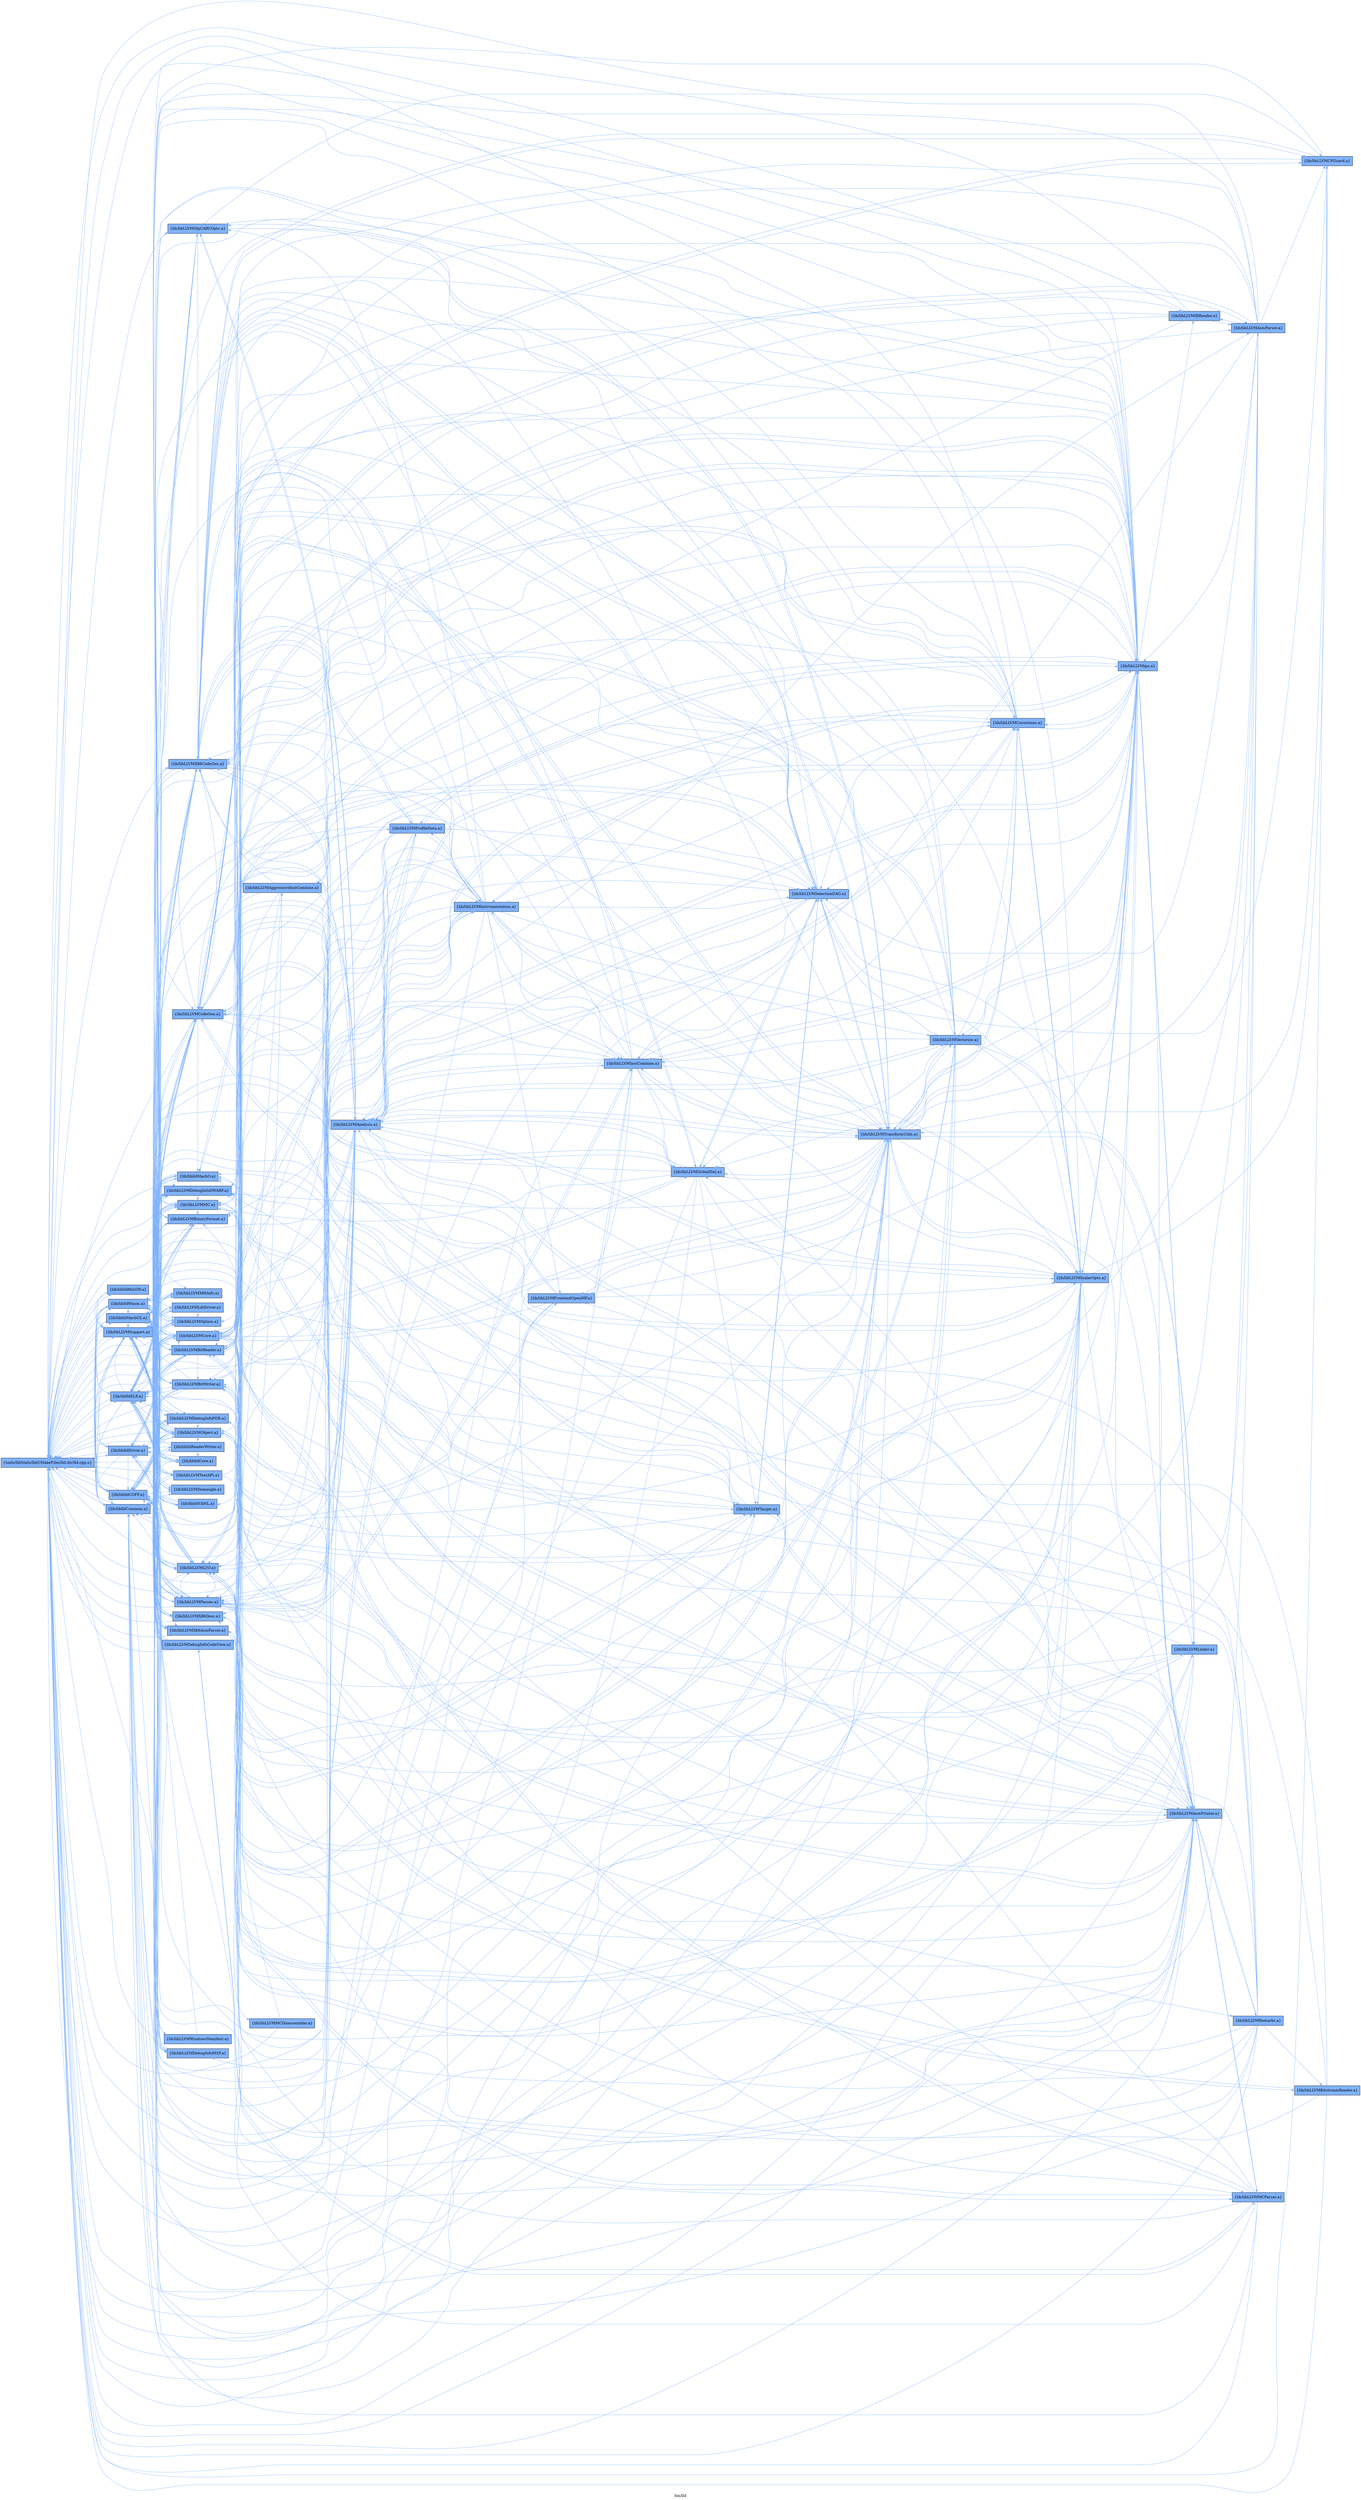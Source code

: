digraph "bin/lld" {
	label="bin/lld";
	rankdir=LR;
	{ rank=same; Node0x55af4b457248;  }
	{ rank=same; Node0x55af4b461ec8; Node0x55af4b4619c8; Node0x55af4b465528; Node0x55af4b465028; Node0x55af4b465ac8; Node0x55af4b4655c8; Node0x55af4b463d68; Node0x55af4b463868;  }
	{ rank=same; Node0x55af4b4646c8; Node0x55af4b46ff78; Node0x55af4b461978; Node0x55af4b467dc8; Node0x55af4b458508; Node0x55af4b4760a8; Node0x55af4b470ec8; Node0x55af4b474578; Node0x55af4b466568; Node0x55af4b472c78; Node0x55af4b472778; Node0x55af4b476878; Node0x55af4b461e78; Node0x55af4b46eb28; Node0x55af4b475ba8; Node0x55af4b46ee48; Node0x55af4b46fde8; Node0x55af4b4719b8; Node0x55af4b462378; Node0x55af4b474078; Node0x55af4b4641c8; Node0x55af4b467aa8; Node0x55af4b4675a8; Node0x55af4b45f6c8; Node0x55af4b46df48; Node0x55af4b46da48; Node0x55af4b462d78;  }

	Node0x55af4b457248 [shape=record,shape=box,group=1,style=filled,fillcolor="0.600000 0.5 1",label="{tools/lld/tools/lld/CMakeFiles/lld.dir/lld.cpp.o}"];
	Node0x55af4b457248 -> Node0x55af4b461ec8[color="0.600000 0.5 1"];
	Node0x55af4b457248 -> Node0x55af4b4619c8[color="0.600000 0.5 1"];
	Node0x55af4b457248 -> Node0x55af4b465528[color="0.600000 0.5 1"];
	Node0x55af4b457248 -> Node0x55af4b465028[color="0.600000 0.5 1"];
	Node0x55af4b457248 -> Node0x55af4b465ac8[color="0.600000 0.5 1"];
	Node0x55af4b457248 -> Node0x55af4b4655c8[color="0.600000 0.5 1"];
	Node0x55af4b457248 -> Node0x55af4b463d68[color="0.600000 0.5 1"];
	Node0x55af4b457248 -> Node0x55af4b463868[color="0.600000 0.5 1"];
	Node0x55af4b461ec8 [shape=record,shape=box,group=1,style=filled,fillcolor="0.600000 0.5 1",label="{lib/libLLVMSupport.a}"];
	Node0x55af4b461ec8 -> Node0x55af4b457248[color="0.600000 0.5 1"];
	Node0x55af4b461ec8 -> Node0x55af4b465528[color="0.600000 0.5 1"];
	Node0x55af4b461ec8 -> Node0x55af4b465ac8[color="0.600000 0.5 1"];
	Node0x55af4b461ec8 -> Node0x55af4b465028[color="0.600000 0.5 1"];
	Node0x55af4b461ec8 -> Node0x55af4b463868[color="0.600000 0.5 1"];
	Node0x55af4b461ec8 -> Node0x55af4b4646c8[color="0.600000 0.5 1"];
	Node0x55af4b461ec8 -> Node0x55af4b46ff78[color="0.600000 0.5 1"];
	Node0x55af4b461ec8 -> Node0x55af4b461978[color="0.600000 0.5 1"];
	Node0x55af4b461ec8 -> Node0x55af4b467dc8[color="0.600000 0.5 1"];
	Node0x55af4b461ec8 -> Node0x55af4b458508[color="0.600000 0.5 1"];
	Node0x55af4b4619c8 [shape=record,shape=box,group=1,style=filled,fillcolor="0.600000 0.5 1",label="{lib/liblldCommon.a}"];
	Node0x55af4b4619c8 -> Node0x55af4b457248[color="0.600000 0.5 1"];
	Node0x55af4b4619c8 -> Node0x55af4b461ec8[color="0.600000 0.5 1"];
	Node0x55af4b4619c8 -> Node0x55af4b4760a8[color="0.600000 0.5 1"];
	Node0x55af4b4619c8 -> Node0x55af4b465528[color="0.600000 0.5 1"];
	Node0x55af4b4619c8 -> Node0x55af4b470ec8[color="0.600000 0.5 1"];
	Node0x55af4b4619c8 -> Node0x55af4b474578[color="0.600000 0.5 1"];
	Node0x55af4b4619c8 -> Node0x55af4b461978[color="0.600000 0.5 1"];
	Node0x55af4b4619c8 -> Node0x55af4b458508[color="0.600000 0.5 1"];
	Node0x55af4b465528 [shape=record,shape=box,group=1,style=filled,fillcolor="0.600000 0.5 1",label="{lib/liblldCOFF.a}"];
	Node0x55af4b465528 -> Node0x55af4b457248[color="0.600000 0.5 1"];
	Node0x55af4b465528 -> Node0x55af4b461ec8[color="0.600000 0.5 1"];
	Node0x55af4b465528 -> Node0x55af4b4619c8[color="0.600000 0.5 1"];
	Node0x55af4b465528 -> Node0x55af4b466568[color="0.600000 0.5 1"];
	Node0x55af4b465528 -> Node0x55af4b470ec8[color="0.600000 0.5 1"];
	Node0x55af4b465528 -> Node0x55af4b46ff78[color="0.600000 0.5 1"];
	Node0x55af4b465528 -> Node0x55af4b472c78[color="0.600000 0.5 1"];
	Node0x55af4b465528 -> Node0x55af4b472778[color="0.600000 0.5 1"];
	Node0x55af4b465528 -> Node0x55af4b476878[color="0.600000 0.5 1"];
	Node0x55af4b465528 -> Node0x55af4b461e78[color="0.600000 0.5 1"];
	Node0x55af4b465528 -> Node0x55af4b46eb28[color="0.600000 0.5 1"];
	Node0x55af4b465528 -> Node0x55af4b475ba8[color="0.600000 0.5 1"];
	Node0x55af4b465528 -> Node0x55af4b467dc8[color="0.600000 0.5 1"];
	Node0x55af4b465528 -> Node0x55af4b46ee48[color="0.600000 0.5 1"];
	Node0x55af4b465528 -> Node0x55af4b46fde8[color="0.600000 0.5 1"];
	Node0x55af4b465528 -> Node0x55af4b4719b8[color="0.600000 0.5 1"];
	Node0x55af4b465528 -> Node0x55af4b474578[color="0.600000 0.5 1"];
	Node0x55af4b465528 -> Node0x55af4b462378[color="0.600000 0.5 1"];
	Node0x55af4b465528 -> Node0x55af4b474078[color="0.600000 0.5 1"];
	Node0x55af4b465528 -> Node0x55af4b458508[color="0.600000 0.5 1"];
	Node0x55af4b465028 [shape=record,shape=box,group=1,style=filled,fillcolor="0.600000 0.5 1",label="{lib/liblldDriver.a}"];
	Node0x55af4b465028 -> Node0x55af4b457248[color="0.600000 0.5 1"];
	Node0x55af4b465028 -> Node0x55af4b461ec8[color="0.600000 0.5 1"];
	Node0x55af4b465028 -> Node0x55af4b4619c8[color="0.600000 0.5 1"];
	Node0x55af4b465028 -> Node0x55af4b465528[color="0.600000 0.5 1"];
	Node0x55af4b465028 -> Node0x55af4b4646c8[color="0.600000 0.5 1"];
	Node0x55af4b465028 -> Node0x55af4b4641c8[color="0.600000 0.5 1"];
	Node0x55af4b465028 -> Node0x55af4b467aa8[color="0.600000 0.5 1"];
	Node0x55af4b465028 -> Node0x55af4b4675a8[color="0.600000 0.5 1"];
	Node0x55af4b465028 -> Node0x55af4b470ec8[color="0.600000 0.5 1"];
	Node0x55af4b465ac8 [shape=record,shape=box,group=1,style=filled,fillcolor="0.600000 0.5 1",label="{lib/liblldELF.a}"];
	Node0x55af4b465ac8 -> Node0x55af4b457248[color="0.600000 0.5 1"];
	Node0x55af4b465ac8 -> Node0x55af4b461ec8[color="0.600000 0.5 1"];
	Node0x55af4b465ac8 -> Node0x55af4b4619c8[color="0.600000 0.5 1"];
	Node0x55af4b465ac8 -> Node0x55af4b465528[color="0.600000 0.5 1"];
	Node0x55af4b465ac8 -> Node0x55af4b470ec8[color="0.600000 0.5 1"];
	Node0x55af4b465ac8 -> Node0x55af4b46ff78[color="0.600000 0.5 1"];
	Node0x55af4b465ac8 -> Node0x55af4b472c78[color="0.600000 0.5 1"];
	Node0x55af4b465ac8 -> Node0x55af4b472778[color="0.600000 0.5 1"];
	Node0x55af4b465ac8 -> Node0x55af4b476878[color="0.600000 0.5 1"];
	Node0x55af4b465ac8 -> Node0x55af4b461e78[color="0.600000 0.5 1"];
	Node0x55af4b465ac8 -> Node0x55af4b46eb28[color="0.600000 0.5 1"];
	Node0x55af4b465ac8 -> Node0x55af4b475ba8[color="0.600000 0.5 1"];
	Node0x55af4b465ac8 -> Node0x55af4b474578[color="0.600000 0.5 1"];
	Node0x55af4b465ac8 -> Node0x55af4b462378[color="0.600000 0.5 1"];
	Node0x55af4b465ac8 -> Node0x55af4b45f6c8[color="0.600000 0.5 1"];
	Node0x55af4b465ac8 -> Node0x55af4b46fde8[color="0.600000 0.5 1"];
	Node0x55af4b465ac8 -> Node0x55af4b458508[color="0.600000 0.5 1"];
	Node0x55af4b4655c8 [shape=record,shape=box,group=1,style=filled,fillcolor="0.600000 0.5 1",label="{lib/liblldMachO2.a}"];
	Node0x55af4b4655c8 -> Node0x55af4b457248[color="0.600000 0.5 1"];
	Node0x55af4b4655c8 -> Node0x55af4b461ec8[color="0.600000 0.5 1"];
	Node0x55af4b4655c8 -> Node0x55af4b4619c8[color="0.600000 0.5 1"];
	Node0x55af4b4655c8 -> Node0x55af4b465528[color="0.600000 0.5 1"];
	Node0x55af4b4655c8 -> Node0x55af4b465ac8[color="0.600000 0.5 1"];
	Node0x55af4b4655c8 -> Node0x55af4b470ec8[color="0.600000 0.5 1"];
	Node0x55af4b4655c8 -> Node0x55af4b46ff78[color="0.600000 0.5 1"];
	Node0x55af4b4655c8 -> Node0x55af4b472c78[color="0.600000 0.5 1"];
	Node0x55af4b4655c8 -> Node0x55af4b472778[color="0.600000 0.5 1"];
	Node0x55af4b4655c8 -> Node0x55af4b476878[color="0.600000 0.5 1"];
	Node0x55af4b4655c8 -> Node0x55af4b461e78[color="0.600000 0.5 1"];
	Node0x55af4b4655c8 -> Node0x55af4b46eb28[color="0.600000 0.5 1"];
	Node0x55af4b4655c8 -> Node0x55af4b46df48[color="0.600000 0.5 1"];
	Node0x55af4b4655c8 -> Node0x55af4b475ba8[color="0.600000 0.5 1"];
	Node0x55af4b4655c8 -> Node0x55af4b46da48[color="0.600000 0.5 1"];
	Node0x55af4b4655c8 -> Node0x55af4b474578[color="0.600000 0.5 1"];
	Node0x55af4b4655c8 -> Node0x55af4b462d78[color="0.600000 0.5 1"];
	Node0x55af4b4655c8 -> Node0x55af4b462378[color="0.600000 0.5 1"];
	Node0x55af4b4655c8 -> Node0x55af4b46fde8[color="0.600000 0.5 1"];
	Node0x55af4b463d68 [shape=record,shape=box,group=1,style=filled,fillcolor="0.600000 0.5 1",label="{lib/liblldMinGW.a}"];
	Node0x55af4b463d68 -> Node0x55af4b457248[color="0.600000 0.5 1"];
	Node0x55af4b463d68 -> Node0x55af4b461ec8[color="0.600000 0.5 1"];
	Node0x55af4b463d68 -> Node0x55af4b4619c8[color="0.600000 0.5 1"];
	Node0x55af4b463d68 -> Node0x55af4b465528[color="0.600000 0.5 1"];
	Node0x55af4b463d68 -> Node0x55af4b470ec8[color="0.600000 0.5 1"];
	Node0x55af4b463868 [shape=record,shape=box,group=1,style=filled,fillcolor="0.600000 0.5 1",label="{lib/liblldWasm.a}"];
	Node0x55af4b463868 -> Node0x55af4b457248[color="0.600000 0.5 1"];
	Node0x55af4b463868 -> Node0x55af4b461ec8[color="0.600000 0.5 1"];
	Node0x55af4b463868 -> Node0x55af4b4619c8[color="0.600000 0.5 1"];
	Node0x55af4b463868 -> Node0x55af4b465528[color="0.600000 0.5 1"];
	Node0x55af4b463868 -> Node0x55af4b470ec8[color="0.600000 0.5 1"];
	Node0x55af4b463868 -> Node0x55af4b46ff78[color="0.600000 0.5 1"];
	Node0x55af4b463868 -> Node0x55af4b472c78[color="0.600000 0.5 1"];
	Node0x55af4b463868 -> Node0x55af4b472778[color="0.600000 0.5 1"];
	Node0x55af4b463868 -> Node0x55af4b476878[color="0.600000 0.5 1"];
	Node0x55af4b463868 -> Node0x55af4b461e78[color="0.600000 0.5 1"];
	Node0x55af4b463868 -> Node0x55af4b46eb28[color="0.600000 0.5 1"];
	Node0x55af4b463868 -> Node0x55af4b475ba8[color="0.600000 0.5 1"];
	Node0x55af4b463868 -> Node0x55af4b465ac8[color="0.600000 0.5 1"];
	Node0x55af4b463868 -> Node0x55af4b462378[color="0.600000 0.5 1"];
	Node0x55af4b463868 -> Node0x55af4b46fde8[color="0.600000 0.5 1"];
	Node0x55af4b463868 -> Node0x55af4b4655c8[color="0.600000 0.5 1"];
	Node0x55af4b4760a8 [shape=record,shape=box,group=1,style=filled,fillcolor="0.600000 0.5 1",label="{lib/libLLVMCore.a}"];
	Node0x55af4b4760a8 -> Node0x55af4b457248[color="0.600000 0.5 1"];
	Node0x55af4b4760a8 -> Node0x55af4b461ec8[color="0.600000 0.5 1"];
	Node0x55af4b4760a8 -> Node0x55af4b467dc8[color="0.600000 0.5 1"];
	Node0x55af4b4760a8 -> Node0x55af4b474a78[color="0.600000 0.5 1"];
	Node0x55af4b4760a8 -> Node0x55af4b4736c8[color="0.600000 0.5 1"];
	Node0x55af4b4760a8 -> Node0x55af4b461e78[color="0.600000 0.5 1"];
	Node0x55af4b4760a8 -> Node0x55af4b461978[color="0.600000 0.5 1"];
	Node0x55af4b4760a8 -> Node0x55af4b45e778[color="0.600000 0.5 1"];
	Node0x55af4b4760a8 -> Node0x55af4b45f6c8[color="0.600000 0.5 1"];
	Node0x55af4b4760a8 -> Node0x55af4b471b48[color="0.600000 0.5 1"];
	Node0x55af4b4760a8 -> Node0x55af4b46e628[color="0.600000 0.5 1"];
	Node0x55af4b4760a8 -> Node0x55af4b475ba8[color="0.600000 0.5 1"];
	Node0x55af4b4760a8 -> Node0x55af4b46ff78[color="0.600000 0.5 1"];
	Node0x55af4b4760a8 -> Node0x55af4b45f178[color="0.600000 0.5 1"];
	Node0x55af4b4760a8 -> Node0x55af4b45fb78[color="0.600000 0.5 1"];
	Node0x55af4b4760a8 -> Node0x55af4b471698[color="0.600000 0.5 1"];
	Node0x55af4b4760a8 -> Node0x55af4b472598[color="0.600000 0.5 1"];
	Node0x55af4b4760a8 -> Node0x55af4b460a78[color="0.600000 0.5 1"];
	Node0x55af4b4760a8 -> Node0x55af4b462378[color="0.600000 0.5 1"];
	Node0x55af4b4760a8 -> Node0x55af4b45ecc8[color="0.600000 0.5 1"];
	Node0x55af4b4760a8 -> Node0x55af4b4726d8[color="0.600000 0.5 1"];
	Node0x55af4b4760a8 -> Node0x55af4b465528[color="0.600000 0.5 1"];
	Node0x55af4b4760a8 -> Node0x55af4b462d78[color="0.600000 0.5 1"];
	Node0x55af4b4760a8 -> Node0x55af4b4605c8[color="0.600000 0.5 1"];
	Node0x55af4b4760a8 -> Node0x55af4b473178[color="0.600000 0.5 1"];
	Node0x55af4b4760a8 -> Node0x55af4b4619c8[color="0.600000 0.5 1"];
	Node0x55af4b4760a8 -> Node0x55af4b475838[color="0.600000 0.5 1"];
	Node0x55af4b4760a8 -> Node0x55af4b465ac8[color="0.600000 0.5 1"];
	Node0x55af4b4760a8 -> Node0x55af4b463868[color="0.600000 0.5 1"];
	Node0x55af4b4760a8 -> Node0x55af4b473b78[color="0.600000 0.5 1"];
	Node0x55af4b4760a8 -> Node0x55af4b46da48[color="0.600000 0.5 1"];
	Node0x55af4b466568 [shape=record,shape=box,group=1,style=filled,fillcolor="0.600000 0.5 1",label="{lib/libLLVMLibDriver.a}"];
	Node0x55af4b466568 -> Node0x55af4b457248[color="0.600000 0.5 1"];
	Node0x55af4b466568 -> Node0x55af4b461ec8[color="0.600000 0.5 1"];
	Node0x55af4b466568 -> Node0x55af4b465528[color="0.600000 0.5 1"];
	Node0x55af4b466568 -> Node0x55af4b470ec8[color="0.600000 0.5 1"];
	Node0x55af4b466568 -> Node0x55af4b46eb28[color="0.600000 0.5 1"];
	Node0x55af4b466568 -> Node0x55af4b46da48[color="0.600000 0.5 1"];
	Node0x55af4b466568 -> Node0x55af4b475ba8[color="0.600000 0.5 1"];
	Node0x55af4b470ec8 [shape=record,shape=box,group=1,style=filled,fillcolor="0.600000 0.5 1",label="{lib/libLLVMOption.a}"];
	Node0x55af4b470ec8 -> Node0x55af4b457248[color="0.600000 0.5 1"];
	Node0x55af4b470ec8 -> Node0x55af4b461ec8[color="0.600000 0.5 1"];
	Node0x55af4b470ec8 -> Node0x55af4b465528[color="0.600000 0.5 1"];
	Node0x55af4b46ff78 [shape=record,shape=box,group=1,style=filled,fillcolor="0.600000 0.5 1",label="{lib/libLLVMX86CodeGen.a}"];
	Node0x55af4b46ff78 -> Node0x55af4b457248[color="0.600000 0.5 1"];
	Node0x55af4b46ff78 -> Node0x55af4b461ec8[color="0.600000 0.5 1"];
	Node0x55af4b46ff78 -> Node0x55af4b474a78[color="0.600000 0.5 1"];
	Node0x55af4b46ff78 -> Node0x55af4b472778[color="0.600000 0.5 1"];
	Node0x55af4b46ff78 -> Node0x55af4b476878[color="0.600000 0.5 1"];
	Node0x55af4b46ff78 -> Node0x55af4b461978[color="0.600000 0.5 1"];
	Node0x55af4b46ff78 -> Node0x55af4b46fde8[color="0.600000 0.5 1"];
	Node0x55af4b46ff78 -> Node0x55af4b4760a8[color="0.600000 0.5 1"];
	Node0x55af4b46ff78 -> Node0x55af4b465528[color="0.600000 0.5 1"];
	Node0x55af4b46ff78 -> Node0x55af4b470ec8[color="0.600000 0.5 1"];
	Node0x55af4b46ff78 -> Node0x55af4b4632c8[color="0.600000 0.5 1"];
	Node0x55af4b46ff78 -> Node0x55af4b4736c8[color="0.600000 0.5 1"];
	Node0x55af4b46ff78 -> Node0x55af4b46e628[color="0.600000 0.5 1"];
	Node0x55af4b46ff78 -> Node0x55af4b473b78[color="0.600000 0.5 1"];
	Node0x55af4b46ff78 -> Node0x55af4b473178[color="0.600000 0.5 1"];
	Node0x55af4b46ff78 -> Node0x55af4b465ac8[color="0.600000 0.5 1"];
	Node0x55af4b46ff78 -> Node0x55af4b46f348[color="0.600000 0.5 1"];
	Node0x55af4b46ff78 -> Node0x55af4b471b48[color="0.600000 0.5 1"];
	Node0x55af4b472c78 [shape=record,shape=box,group=1,style=filled,fillcolor="0.600000 0.5 1",label="{lib/libLLVMX86AsmParser.a}"];
	Node0x55af4b472c78 -> Node0x55af4b457248[color="0.600000 0.5 1"];
	Node0x55af4b472c78 -> Node0x55af4b461ec8[color="0.600000 0.5 1"];
	Node0x55af4b472c78 -> Node0x55af4b474a78[color="0.600000 0.5 1"];
	Node0x55af4b472c78 -> Node0x55af4b472778[color="0.600000 0.5 1"];
	Node0x55af4b472c78 -> Node0x55af4b476878[color="0.600000 0.5 1"];
	Node0x55af4b472c78 -> Node0x55af4b46f8e8[color="0.600000 0.5 1"];
	Node0x55af4b472c78 -> Node0x55af4b46fde8[color="0.600000 0.5 1"];
	Node0x55af4b472778 [shape=record,shape=box,group=1,style=filled,fillcolor="0.600000 0.5 1",label="{lib/libLLVMX86Desc.a}"];
	Node0x55af4b472778 -> Node0x55af4b457248[color="0.600000 0.5 1"];
	Node0x55af4b472778 -> Node0x55af4b461ec8[color="0.600000 0.5 1"];
	Node0x55af4b472778 -> Node0x55af4b465028[color="0.600000 0.5 1"];
	Node0x55af4b472778 -> Node0x55af4b4646c8[color="0.600000 0.5 1"];
	Node0x55af4b472778 -> Node0x55af4b46fde8[color="0.600000 0.5 1"];
	Node0x55af4b472778 -> Node0x55af4b46ff78[color="0.600000 0.5 1"];
	Node0x55af4b472778 -> Node0x55af4b476dc8[color="0.600000 0.5 1"];
	Node0x55af4b472778 -> Node0x55af4b476878[color="0.600000 0.5 1"];
	Node0x55af4b472778 -> Node0x55af4b472c78[color="0.600000 0.5 1"];
	Node0x55af4b472778 -> Node0x55af4b475ba8[color="0.600000 0.5 1"];
	Node0x55af4b472778 -> Node0x55af4b474a78[color="0.600000 0.5 1"];
	Node0x55af4b476878 [shape=record,shape=box,group=1,style=filled,fillcolor="0.600000 0.5 1",label="{lib/libLLVMX86Info.a}"];
	Node0x55af4b476878 -> Node0x55af4b457248[color="0.600000 0.5 1"];
	Node0x55af4b476878 -> Node0x55af4b461ec8[color="0.600000 0.5 1"];
	Node0x55af4b461e78 [shape=record,shape=box,group=1,style=filled,fillcolor="0.600000 0.5 1",label="{lib/libLLVMLTO.a}"];
	Node0x55af4b461e78 -> Node0x55af4b457248[color="0.600000 0.5 1"];
	Node0x55af4b461e78 -> Node0x55af4b461ec8[color="0.600000 0.5 1"];
	Node0x55af4b461e78 -> Node0x55af4b465528[color="0.600000 0.5 1"];
	Node0x55af4b461e78 -> Node0x55af4b4619c8[color="0.600000 0.5 1"];
	Node0x55af4b461e78 -> Node0x55af4b465ac8[color="0.600000 0.5 1"];
	Node0x55af4b461e78 -> Node0x55af4b465028[color="0.600000 0.5 1"];
	Node0x55af4b461e78 -> Node0x55af4b4646c8[color="0.600000 0.5 1"];
	Node0x55af4b461e78 -> Node0x55af4b46ff78[color="0.600000 0.5 1"];
	Node0x55af4b461e78 -> Node0x55af4b474a78[color="0.600000 0.5 1"];
	Node0x55af4b461e78 -> Node0x55af4b474578[color="0.600000 0.5 1"];
	Node0x55af4b461e78 -> Node0x55af4b472778[color="0.600000 0.5 1"];
	Node0x55af4b461e78 -> Node0x55af4b45e778[color="0.600000 0.5 1"];
	Node0x55af4b461e78 -> Node0x55af4b45f6c8[color="0.600000 0.5 1"];
	Node0x55af4b461e78 -> Node0x55af4b460a78[color="0.600000 0.5 1"];
	Node0x55af4b461e78 -> Node0x55af4b46e628[color="0.600000 0.5 1"];
	Node0x55af4b461e78 -> Node0x55af4b46eb28[color="0.600000 0.5 1"];
	Node0x55af4b461e78 -> Node0x55af4b46da48[color="0.600000 0.5 1"];
	Node0x55af4b461e78 -> Node0x55af4b4760a8[color="0.600000 0.5 1"];
	Node0x55af4b461e78 -> Node0x55af4b4655c8[color="0.600000 0.5 1"];
	Node0x55af4b461e78 -> Node0x55af4b462378[color="0.600000 0.5 1"];
	Node0x55af4b461e78 -> Node0x55af4b4632c8[color="0.600000 0.5 1"];
	Node0x55af4b461e78 -> Node0x55af4b471b48[color="0.600000 0.5 1"];
	Node0x55af4b461e78 -> Node0x55af4b46fde8[color="0.600000 0.5 1"];
	Node0x55af4b46eb28 [shape=record,shape=box,group=1,style=filled,fillcolor="0.600000 0.5 1",label="{lib/libLLVMObject.a}"];
	Node0x55af4b46eb28 -> Node0x55af4b457248[color="0.600000 0.5 1"];
	Node0x55af4b46eb28 -> Node0x55af4b461ec8[color="0.600000 0.5 1"];
	Node0x55af4b46eb28 -> Node0x55af4b465528[color="0.600000 0.5 1"];
	Node0x55af4b46eb28 -> Node0x55af4b4655c8[color="0.600000 0.5 1"];
	Node0x55af4b46eb28 -> Node0x55af4b466568[color="0.600000 0.5 1"];
	Node0x55af4b46eb28 -> Node0x55af4b465ac8[color="0.600000 0.5 1"];
	Node0x55af4b46eb28 -> Node0x55af4b4646c8[color="0.600000 0.5 1"];
	Node0x55af4b46eb28 -> Node0x55af4b4760a8[color="0.600000 0.5 1"];
	Node0x55af4b46eb28 -> Node0x55af4b475ba8[color="0.600000 0.5 1"];
	Node0x55af4b46eb28 -> Node0x55af4b46fde8[color="0.600000 0.5 1"];
	Node0x55af4b46eb28 -> Node0x55af4b4619c8[color="0.600000 0.5 1"];
	Node0x55af4b46eb28 -> Node0x55af4b461e78[color="0.600000 0.5 1"];
	Node0x55af4b46eb28 -> Node0x55af4b46da48[color="0.600000 0.5 1"];
	Node0x55af4b46eb28 -> Node0x55af4b46ff78[color="0.600000 0.5 1"];
	Node0x55af4b46eb28 -> Node0x55af4b45f6c8[color="0.600000 0.5 1"];
	Node0x55af4b46eb28 -> Node0x55af4b474578[color="0.600000 0.5 1"];
	Node0x55af4b46eb28 -> Node0x55af4b4632c8[color="0.600000 0.5 1"];
	Node0x55af4b46eb28 -> Node0x55af4b474a78[color="0.600000 0.5 1"];
	Node0x55af4b46eb28 -> Node0x55af4b46f8e8[color="0.600000 0.5 1"];
	Node0x55af4b46eb28 -> Node0x55af4b45e778[color="0.600000 0.5 1"];
	Node0x55af4b46eb28 -> Node0x55af4b472c78[color="0.600000 0.5 1"];
	Node0x55af4b46eb28 -> Node0x55af4b472778[color="0.600000 0.5 1"];
	Node0x55af4b46eb28 -> Node0x55af4b46df48[color="0.600000 0.5 1"];
	Node0x55af4b46eb28 -> Node0x55af4b465028[color="0.600000 0.5 1"];
	Node0x55af4b46eb28 -> Node0x55af4b463868[color="0.600000 0.5 1"];
	Node0x55af4b46eb28 -> Node0x55af4b471b48[color="0.600000 0.5 1"];
	Node0x55af4b475ba8 [shape=record,shape=box,group=1,style=filled,fillcolor="0.600000 0.5 1",label="{lib/libLLVMBinaryFormat.a}"];
	Node0x55af4b475ba8 -> Node0x55af4b457248[color="0.600000 0.5 1"];
	Node0x55af4b475ba8 -> Node0x55af4b461ec8[color="0.600000 0.5 1"];
	Node0x55af4b475ba8 -> Node0x55af4b4760a8[color="0.600000 0.5 1"];
	Node0x55af4b475ba8 -> Node0x55af4b474578[color="0.600000 0.5 1"];
	Node0x55af4b467dc8 [shape=record,shape=box,group=1,style=filled,fillcolor="0.600000 0.5 1",label="{lib/libLLVMDebugInfoPDB.a}"];
	Node0x55af4b467dc8 -> Node0x55af4b457248[color="0.600000 0.5 1"];
	Node0x55af4b467dc8 -> Node0x55af4b461ec8[color="0.600000 0.5 1"];
	Node0x55af4b467dc8 -> Node0x55af4b465528[color="0.600000 0.5 1"];
	Node0x55af4b467dc8 -> Node0x55af4b474078[color="0.600000 0.5 1"];
	Node0x55af4b467dc8 -> Node0x55af4b46ee48[color="0.600000 0.5 1"];
	Node0x55af4b467dc8 -> Node0x55af4b4619c8[color="0.600000 0.5 1"];
	Node0x55af4b467dc8 -> Node0x55af4b46eb28[color="0.600000 0.5 1"];
	Node0x55af4b467dc8 -> Node0x55af4b475ba8[color="0.600000 0.5 1"];
	Node0x55af4b467dc8 -> Node0x55af4b465ac8[color="0.600000 0.5 1"];
	Node0x55af4b46ee48 [shape=record,shape=box,group=1,style=filled,fillcolor="0.600000 0.5 1",label="{lib/libLLVMDebugInfoCodeView.a}"];
	Node0x55af4b46ee48 -> Node0x55af4b457248[color="0.600000 0.5 1"];
	Node0x55af4b46ee48 -> Node0x55af4b461ec8[color="0.600000 0.5 1"];
	Node0x55af4b46ee48 -> Node0x55af4b465528[color="0.600000 0.5 1"];
	Node0x55af4b46ee48 -> Node0x55af4b467dc8[color="0.600000 0.5 1"];
	Node0x55af4b46ee48 -> Node0x55af4b474a78[color="0.600000 0.5 1"];
	Node0x55af4b46ee48 -> Node0x55af4b461978[color="0.600000 0.5 1"];
	Node0x55af4b46ee48 -> Node0x55af4b465ac8[color="0.600000 0.5 1"];
	Node0x55af4b46ee48 -> Node0x55af4b463868[color="0.600000 0.5 1"];
	Node0x55af4b46ee48 -> Node0x55af4b4655c8[color="0.600000 0.5 1"];
	Node0x55af4b46ee48 -> Node0x55af4b4646c8[color="0.600000 0.5 1"];
	Node0x55af4b46fde8 [shape=record,shape=box,group=1,style=filled,fillcolor="0.600000 0.5 1",label="{lib/libLLVMMC.a}"];
	Node0x55af4b46fde8 -> Node0x55af4b457248[color="0.600000 0.5 1"];
	Node0x55af4b46fde8 -> Node0x55af4b461ec8[color="0.600000 0.5 1"];
	Node0x55af4b46fde8 -> Node0x55af4b472778[color="0.600000 0.5 1"];
	Node0x55af4b46fde8 -> Node0x55af4b465528[color="0.600000 0.5 1"];
	Node0x55af4b46fde8 -> Node0x55af4b474a78[color="0.600000 0.5 1"];
	Node0x55af4b46fde8 -> Node0x55af4b461978[color="0.600000 0.5 1"];
	Node0x55af4b46fde8 -> Node0x55af4b46f8e8[color="0.600000 0.5 1"];
	Node0x55af4b46fde8 -> Node0x55af4b46eb28[color="0.600000 0.5 1"];
	Node0x55af4b46fde8 -> Node0x55af4b472c78[color="0.600000 0.5 1"];
	Node0x55af4b46fde8 -> Node0x55af4b467dc8[color="0.600000 0.5 1"];
	Node0x55af4b46fde8 -> Node0x55af4b46ff78[color="0.600000 0.5 1"];
	Node0x55af4b46fde8 -> Node0x55af4b4632c8[color="0.600000 0.5 1"];
	Node0x55af4b46fde8 -> Node0x55af4b466478[color="0.600000 0.5 1"];
	Node0x55af4b46fde8 -> Node0x55af4b475ba8[color="0.600000 0.5 1"];
	Node0x55af4b46fde8 -> Node0x55af4b465ac8[color="0.600000 0.5 1"];
	Node0x55af4b46fde8 -> Node0x55af4b463868[color="0.600000 0.5 1"];
	Node0x55af4b4719b8 [shape=record,shape=box,group=1,style=filled,fillcolor="0.600000 0.5 1",label="{lib/libLLVMWindowsManifest.a}"];
	Node0x55af4b4719b8 -> Node0x55af4b457248[color="0.600000 0.5 1"];
	Node0x55af4b4719b8 -> Node0x55af4b461ec8[color="0.600000 0.5 1"];
	Node0x55af4b474578 [shape=record,shape=box,group=1,style=filled,fillcolor="0.600000 0.5 1",label="{lib/libLLVMDebugInfoDWARF.a}"];
	Node0x55af4b474578 -> Node0x55af4b457248[color="0.600000 0.5 1"];
	Node0x55af4b474578 -> Node0x55af4b461ec8[color="0.600000 0.5 1"];
	Node0x55af4b474578 -> Node0x55af4b465528[color="0.600000 0.5 1"];
	Node0x55af4b474578 -> Node0x55af4b4619c8[color="0.600000 0.5 1"];
	Node0x55af4b474578 -> Node0x55af4b465ac8[color="0.600000 0.5 1"];
	Node0x55af4b474578 -> Node0x55af4b467dc8[color="0.600000 0.5 1"];
	Node0x55af4b474578 -> Node0x55af4b474a78[color="0.600000 0.5 1"];
	Node0x55af4b474578 -> Node0x55af4b46eb28[color="0.600000 0.5 1"];
	Node0x55af4b474578 -> Node0x55af4b475ba8[color="0.600000 0.5 1"];
	Node0x55af4b474578 -> Node0x55af4b4646c8[color="0.600000 0.5 1"];
	Node0x55af4b474578 -> Node0x55af4b465028[color="0.600000 0.5 1"];
	Node0x55af4b474578 -> Node0x55af4b4655c8[color="0.600000 0.5 1"];
	Node0x55af4b474578 -> Node0x55af4b46fde8[color="0.600000 0.5 1"];
	Node0x55af4b474578 -> Node0x55af4b463868[color="0.600000 0.5 1"];
	Node0x55af4b474578 -> Node0x55af4b46ff78[color="0.600000 0.5 1"];
	Node0x55af4b462378 [shape=record,shape=box,group=1,style=filled,fillcolor="0.600000 0.5 1",label="{lib/libLLVMPasses.a}"];
	Node0x55af4b462378 -> Node0x55af4b457248[color="0.600000 0.5 1"];
	Node0x55af4b462378 -> Node0x55af4b461ec8[color="0.600000 0.5 1"];
	Node0x55af4b462378 -> Node0x55af4b465528[color="0.600000 0.5 1"];
	Node0x55af4b462378 -> Node0x55af4b465ac8[color="0.600000 0.5 1"];
	Node0x55af4b462378 -> Node0x55af4b4655c8[color="0.600000 0.5 1"];
	Node0x55af4b462378 -> Node0x55af4b463868[color="0.600000 0.5 1"];
	Node0x55af4b462378 -> Node0x55af4b4632c8[color="0.600000 0.5 1"];
	Node0x55af4b462378 -> Node0x55af4b462d78[color="0.600000 0.5 1"];
	Node0x55af4b462378 -> Node0x55af4b46ff78[color="0.600000 0.5 1"];
	Node0x55af4b462378 -> Node0x55af4b461e78[color="0.600000 0.5 1"];
	Node0x55af4b462378 -> Node0x55af4b461978[color="0.600000 0.5 1"];
	Node0x55af4b462378 -> Node0x55af4b45ecc8[color="0.600000 0.5 1"];
	Node0x55af4b462378 -> Node0x55af4b45e778[color="0.600000 0.5 1"];
	Node0x55af4b462378 -> Node0x55af4b45f178[color="0.600000 0.5 1"];
	Node0x55af4b462378 -> Node0x55af4b460168[color="0.600000 0.5 1"];
	Node0x55af4b462378 -> Node0x55af4b45fb78[color="0.600000 0.5 1"];
	Node0x55af4b462378 -> Node0x55af4b4726d8[color="0.600000 0.5 1"];
	Node0x55af4b462378 -> Node0x55af4b471698[color="0.600000 0.5 1"];
	Node0x55af4b462378 -> Node0x55af4b471b48[color="0.600000 0.5 1"];
	Node0x55af4b462378 -> Node0x55af4b46e628[color="0.600000 0.5 1"];
	Node0x55af4b462378 -> Node0x55af4b4760a8[color="0.600000 0.5 1"];
	Node0x55af4b461978 [shape=record,shape=box,group=1,style=filled,fillcolor="0.600000 0.5 1",label="{lib/libLLVMCodeGen.a}"];
	Node0x55af4b461978 -> Node0x55af4b457248[color="0.600000 0.5 1"];
	Node0x55af4b461978 -> Node0x55af4b461ec8[color="0.600000 0.5 1"];
	Node0x55af4b461978 -> Node0x55af4b46ff78[color="0.600000 0.5 1"];
	Node0x55af4b461978 -> Node0x55af4b4736c8[color="0.600000 0.5 1"];
	Node0x55af4b461978 -> Node0x55af4b46e628[color="0.600000 0.5 1"];
	Node0x55af4b461978 -> Node0x55af4b4760a8[color="0.600000 0.5 1"];
	Node0x55af4b461978 -> Node0x55af4b46fde8[color="0.600000 0.5 1"];
	Node0x55af4b461978 -> Node0x55af4b465528[color="0.600000 0.5 1"];
	Node0x55af4b461978 -> Node0x55af4b465ac8[color="0.600000 0.5 1"];
	Node0x55af4b461978 -> Node0x55af4b474a78[color="0.600000 0.5 1"];
	Node0x55af4b461978 -> Node0x55af4b473b78[color="0.600000 0.5 1"];
	Node0x55af4b461978 -> Node0x55af4b471b48[color="0.600000 0.5 1"];
	Node0x55af4b461978 -> Node0x55af4b4632c8[color="0.600000 0.5 1"];
	Node0x55af4b461978 -> Node0x55af4b472778[color="0.600000 0.5 1"];
	Node0x55af4b461978 -> Node0x55af4b4646c8[color="0.600000 0.5 1"];
	Node0x55af4b461978 -> Node0x55af4b474078[color="0.600000 0.5 1"];
	Node0x55af4b461978 -> Node0x55af4b4619c8[color="0.600000 0.5 1"];
	Node0x55af4b461978 -> Node0x55af4b467aa8[color="0.600000 0.5 1"];
	Node0x55af4b461978 -> Node0x55af4b461e78[color="0.600000 0.5 1"];
	Node0x55af4b461978 -> Node0x55af4b46f348[color="0.600000 0.5 1"];
	Node0x55af4b461978 -> Node0x55af4b45f178[color="0.600000 0.5 1"];
	Node0x55af4b461978 -> Node0x55af4b467dc8[color="0.600000 0.5 1"];
	Node0x55af4b458508 [shape=record,shape=box,group=1,style=filled,fillcolor="0.600000 0.5 1",label="{lib/libLLVMDemangle.a}"];
	Node0x55af4b458508 -> Node0x55af4b461ec8[color="0.600000 0.5 1"];
	Node0x55af4b474078 [shape=record,shape=box,group=1,style=filled,fillcolor="0.600000 0.5 1",label="{lib/libLLVMDebugInfoMSF.a}"];
	Node0x55af4b474078 -> Node0x55af4b457248[color="0.600000 0.5 1"];
	Node0x55af4b474078 -> Node0x55af4b461ec8[color="0.600000 0.5 1"];
	Node0x55af4b474078 -> Node0x55af4b465528[color="0.600000 0.5 1"];
	Node0x55af4b474078 -> Node0x55af4b467dc8[color="0.600000 0.5 1"];
	Node0x55af4b474078 -> Node0x55af4b4619c8[color="0.600000 0.5 1"];
	Node0x55af4b474078 -> Node0x55af4b465ac8[color="0.600000 0.5 1"];
	Node0x55af4b4646c8 [shape=record,shape=box,group=1,style=filled,fillcolor="0.600000 0.5 1",label="{lib/liblldMachO.a}"];
	Node0x55af4b4646c8 -> Node0x55af4b457248[color="0.600000 0.5 1"];
	Node0x55af4b4646c8 -> Node0x55af4b461ec8[color="0.600000 0.5 1"];
	Node0x55af4b4646c8 -> Node0x55af4b4619c8[color="0.600000 0.5 1"];
	Node0x55af4b4646c8 -> Node0x55af4b465528[color="0.600000 0.5 1"];
	Node0x55af4b4646c8 -> Node0x55af4b465028[color="0.600000 0.5 1"];
	Node0x55af4b4646c8 -> Node0x55af4b4675a8[color="0.600000 0.5 1"];
	Node0x55af4b4646c8 -> Node0x55af4b458508[color="0.600000 0.5 1"];
	Node0x55af4b4646c8 -> Node0x55af4b4655c8[color="0.600000 0.5 1"];
	Node0x55af4b4646c8 -> Node0x55af4b46eb28[color="0.600000 0.5 1"];
	Node0x55af4b4646c8 -> Node0x55af4b46df48[color="0.600000 0.5 1"];
	Node0x55af4b4646c8 -> Node0x55af4b474578[color="0.600000 0.5 1"];
	Node0x55af4b4646c8 -> Node0x55af4b467aa8[color="0.600000 0.5 1"];
	Node0x55af4b4646c8 -> Node0x55af4b465ac8[color="0.600000 0.5 1"];
	Node0x55af4b4641c8 [shape=record,shape=box,group=1,style=filled,fillcolor="0.600000 0.5 1",label="{lib/liblldReaderWriter.a}"];
	Node0x55af4b4641c8 -> Node0x55af4b457248[color="0.600000 0.5 1"];
	Node0x55af4b4641c8 -> Node0x55af4b461ec8[color="0.600000 0.5 1"];
	Node0x55af4b4641c8 -> Node0x55af4b465528[color="0.600000 0.5 1"];
	Node0x55af4b4641c8 -> Node0x55af4b465028[color="0.600000 0.5 1"];
	Node0x55af4b4641c8 -> Node0x55af4b4675a8[color="0.600000 0.5 1"];
	Node0x55af4b4641c8 -> Node0x55af4b46eb28[color="0.600000 0.5 1"];
	Node0x55af4b467aa8 [shape=record,shape=box,group=1,style=filled,fillcolor="0.600000 0.5 1",label="{lib/liblldYAML.a}"];
	Node0x55af4b467aa8 -> Node0x55af4b457248[color="0.600000 0.5 1"];
	Node0x55af4b467aa8 -> Node0x55af4b461ec8[color="0.600000 0.5 1"];
	Node0x55af4b467aa8 -> Node0x55af4b465028[color="0.600000 0.5 1"];
	Node0x55af4b467aa8 -> Node0x55af4b4646c8[color="0.600000 0.5 1"];
	Node0x55af4b467aa8 -> Node0x55af4b4641c8[color="0.600000 0.5 1"];
	Node0x55af4b467aa8 -> Node0x55af4b4675a8[color="0.600000 0.5 1"];
	Node0x55af4b4675a8 [shape=record,shape=box,group=1,style=filled,fillcolor="0.600000 0.5 1",label="{lib/liblldCore.a}"];
	Node0x55af4b4675a8 -> Node0x55af4b457248[color="0.600000 0.5 1"];
	Node0x55af4b4675a8 -> Node0x55af4b461ec8[color="0.600000 0.5 1"];
	Node0x55af4b4675a8 -> Node0x55af4b4646c8[color="0.600000 0.5 1"];
	Node0x55af4b4675a8 -> Node0x55af4b465028[color="0.600000 0.5 1"];
	Node0x55af4b4675a8 -> Node0x55af4b475ba8[color="0.600000 0.5 1"];
	Node0x55af4b4675a8 -> Node0x55af4b4655c8[color="0.600000 0.5 1"];
	Node0x55af4b4675a8 -> Node0x55af4b465ac8[color="0.600000 0.5 1"];
	Node0x55af4b45f6c8 [shape=record,shape=box,group=1,style=filled,fillcolor="0.600000 0.5 1",label="{lib/libLLVMBitWriter.a}"];
	Node0x55af4b45f6c8 -> Node0x55af4b457248[color="0.600000 0.5 1"];
	Node0x55af4b45f6c8 -> Node0x55af4b461ec8[color="0.600000 0.5 1"];
	Node0x55af4b45f6c8 -> Node0x55af4b465ac8[color="0.600000 0.5 1"];
	Node0x55af4b45f6c8 -> Node0x55af4b46ff78[color="0.600000 0.5 1"];
	Node0x55af4b45f6c8 -> Node0x55af4b474a78[color="0.600000 0.5 1"];
	Node0x55af4b45f6c8 -> Node0x55af4b4736c8[color="0.600000 0.5 1"];
	Node0x55af4b45f6c8 -> Node0x55af4b461e78[color="0.600000 0.5 1"];
	Node0x55af4b45f6c8 -> Node0x55af4b461978[color="0.600000 0.5 1"];
	Node0x55af4b45f6c8 -> Node0x55af4b46e628[color="0.600000 0.5 1"];
	Node0x55af4b45f6c8 -> Node0x55af4b46eb28[color="0.600000 0.5 1"];
	Node0x55af4b45f6c8 -> Node0x55af4b46fde8[color="0.600000 0.5 1"];
	Node0x55af4b45f6c8 -> Node0x55af4b4760a8[color="0.600000 0.5 1"];
	Node0x55af4b46df48 [shape=record,shape=box,group=1,style=filled,fillcolor="0.600000 0.5 1",label="{lib/libLLVMTextAPI.a}"];
	Node0x55af4b46df48 -> Node0x55af4b457248[color="0.600000 0.5 1"];
	Node0x55af4b46df48 -> Node0x55af4b461ec8[color="0.600000 0.5 1"];
	Node0x55af4b46df48 -> Node0x55af4b4646c8[color="0.600000 0.5 1"];
	Node0x55af4b46df48 -> Node0x55af4b467aa8[color="0.600000 0.5 1"];
	Node0x55af4b46df48 -> Node0x55af4b45e778[color="0.600000 0.5 1"];
	Node0x55af4b46df48 -> Node0x55af4b46eb28[color="0.600000 0.5 1"];
	Node0x55af4b46df48 -> Node0x55af4b4619c8[color="0.600000 0.5 1"];
	Node0x55af4b46df48 -> Node0x55af4b471b48[color="0.600000 0.5 1"];
	Node0x55af4b46da48 [shape=record,shape=box,group=1,style=filled,fillcolor="0.600000 0.5 1",label="{lib/libLLVMBitReader.a}"];
	Node0x55af4b46da48 -> Node0x55af4b457248[color="0.600000 0.5 1"];
	Node0x55af4b46da48 -> Node0x55af4b461ec8[color="0.600000 0.5 1"];
	Node0x55af4b46da48 -> Node0x55af4b465528[color="0.600000 0.5 1"];
	Node0x55af4b46da48 -> Node0x55af4b465ac8[color="0.600000 0.5 1"];
	Node0x55af4b46da48 -> Node0x55af4b4655c8[color="0.600000 0.5 1"];
	Node0x55af4b46da48 -> Node0x55af4b4646c8[color="0.600000 0.5 1"];
	Node0x55af4b46da48 -> Node0x55af4b462378[color="0.600000 0.5 1"];
	Node0x55af4b46da48 -> Node0x55af4b46ff78[color="0.600000 0.5 1"];
	Node0x55af4b46da48 -> Node0x55af4b4736c8[color="0.600000 0.5 1"];
	Node0x55af4b46da48 -> Node0x55af4b461e78[color="0.600000 0.5 1"];
	Node0x55af4b46da48 -> Node0x55af4b461978[color="0.600000 0.5 1"];
	Node0x55af4b46da48 -> Node0x55af4b45ecc8[color="0.600000 0.5 1"];
	Node0x55af4b46da48 -> Node0x55af4b45e778[color="0.600000 0.5 1"];
	Node0x55af4b46da48 -> Node0x55af4b45fb78[color="0.600000 0.5 1"];
	Node0x55af4b46da48 -> Node0x55af4b472598[color="0.600000 0.5 1"];
	Node0x55af4b46da48 -> Node0x55af4b471698[color="0.600000 0.5 1"];
	Node0x55af4b46da48 -> Node0x55af4b46e628[color="0.600000 0.5 1"];
	Node0x55af4b46da48 -> Node0x55af4b46eb28[color="0.600000 0.5 1"];
	Node0x55af4b46da48 -> Node0x55af4b4760a8[color="0.600000 0.5 1"];
	Node0x55af4b46da48 -> Node0x55af4b4796b8[color="0.600000 0.5 1"];
	Node0x55af4b46da48 -> Node0x55af4b4619c8[color="0.600000 0.5 1"];
	Node0x55af4b46da48 -> Node0x55af4b45f6c8[color="0.600000 0.5 1"];
	Node0x55af4b462d78 [shape=record,shape=box,group=1,style=filled,fillcolor="0.600000 0.5 1",label="{lib/libLLVMObjCARCOpts.a}"];
	Node0x55af4b462d78 -> Node0x55af4b457248[color="0.600000 0.5 1"];
	Node0x55af4b462d78 -> Node0x55af4b461ec8[color="0.600000 0.5 1"];
	Node0x55af4b462d78 -> Node0x55af4b46ff78[color="0.600000 0.5 1"];
	Node0x55af4b462d78 -> Node0x55af4b473178[color="0.600000 0.5 1"];
	Node0x55af4b462d78 -> Node0x55af4b461978[color="0.600000 0.5 1"];
	Node0x55af4b462d78 -> Node0x55af4b462378[color="0.600000 0.5 1"];
	Node0x55af4b462d78 -> Node0x55af4b471b48[color="0.600000 0.5 1"];
	Node0x55af4b462d78 -> Node0x55af4b46e628[color="0.600000 0.5 1"];
	Node0x55af4b462d78 -> Node0x55af4b4760a8[color="0.600000 0.5 1"];
	Node0x55af4b474a78 [shape=record,shape=box,group=1,style=filled,fillcolor="0.600000 0.5 1",label="{lib/libLLVMAsmPrinter.a}"];
	Node0x55af4b474a78 -> Node0x55af4b457248[color="0.600000 0.5 1"];
	Node0x55af4b474a78 -> Node0x55af4b461ec8[color="0.600000 0.5 1"];
	Node0x55af4b474a78 -> Node0x55af4b465528[color="0.600000 0.5 1"];
	Node0x55af4b474a78 -> Node0x55af4b46ff78[color="0.600000 0.5 1"];
	Node0x55af4b474a78 -> Node0x55af4b4632c8[color="0.600000 0.5 1"];
	Node0x55af4b474a78 -> Node0x55af4b461978[color="0.600000 0.5 1"];
	Node0x55af4b474a78 -> Node0x55af4b46e628[color="0.600000 0.5 1"];
	Node0x55af4b474a78 -> Node0x55af4b46fde8[color="0.600000 0.5 1"];
	Node0x55af4b474a78 -> Node0x55af4b4760a8[color="0.600000 0.5 1"];
	Node0x55af4b474a78 -> Node0x55af4b475ba8[color="0.600000 0.5 1"];
	Node0x55af4b474a78 -> Node0x55af4b475838[color="0.600000 0.5 1"];
	Node0x55af4b474a78 -> Node0x55af4b46f8e8[color="0.600000 0.5 1"];
	Node0x55af4b474a78 -> Node0x55af4b474578[color="0.600000 0.5 1"];
	Node0x55af4b474a78 -> Node0x55af4b465ac8[color="0.600000 0.5 1"];
	Node0x55af4b474a78 -> Node0x55af4b46ee48[color="0.600000 0.5 1"];
	Node0x55af4b4632c8 [shape=record,shape=box,group=1,style=filled,fillcolor="0.600000 0.5 1",label="{lib/libLLVMTarget.a}"];
	Node0x55af4b4632c8 -> Node0x55af4b457248[color="0.600000 0.5 1"];
	Node0x55af4b4632c8 -> Node0x55af4b461ec8[color="0.600000 0.5 1"];
	Node0x55af4b4632c8 -> Node0x55af4b46ff78[color="0.600000 0.5 1"];
	Node0x55af4b4632c8 -> Node0x55af4b474a78[color="0.600000 0.5 1"];
	Node0x55af4b4632c8 -> Node0x55af4b46fde8[color="0.600000 0.5 1"];
	Node0x55af4b4632c8 -> Node0x55af4b4760a8[color="0.600000 0.5 1"];
	Node0x55af4b4632c8 -> Node0x55af4b4736c8[color="0.600000 0.5 1"];
	Node0x55af4b4632c8 -> Node0x55af4b461e78[color="0.600000 0.5 1"];
	Node0x55af4b4632c8 -> Node0x55af4b46e628[color="0.600000 0.5 1"];
	Node0x55af4b4736c8 [shape=record,shape=box,group=1,style=filled,fillcolor="0.600000 0.5 1",label="{lib/libLLVMSelectionDAG.a}"];
	Node0x55af4b4736c8 -> Node0x55af4b457248[color="0.600000 0.5 1"];
	Node0x55af4b4736c8 -> Node0x55af4b461ec8[color="0.600000 0.5 1"];
	Node0x55af4b4736c8 -> Node0x55af4b465528[color="0.600000 0.5 1"];
	Node0x55af4b4736c8 -> Node0x55af4b46ff78[color="0.600000 0.5 1"];
	Node0x55af4b4736c8 -> Node0x55af4b473b78[color="0.600000 0.5 1"];
	Node0x55af4b4736c8 -> Node0x55af4b461978[color="0.600000 0.5 1"];
	Node0x55af4b4736c8 -> Node0x55af4b46e628[color="0.600000 0.5 1"];
	Node0x55af4b4736c8 -> Node0x55af4b4760a8[color="0.600000 0.5 1"];
	Node0x55af4b4736c8 -> Node0x55af4b46fde8[color="0.600000 0.5 1"];
	Node0x55af4b4736c8 -> Node0x55af4b4632c8[color="0.600000 0.5 1"];
	Node0x55af4b4736c8 -> Node0x55af4b474a78[color="0.600000 0.5 1"];
	Node0x55af4b4736c8 -> Node0x55af4b474578[color="0.600000 0.5 1"];
	Node0x55af4b4736c8 -> Node0x55af4b471b48[color="0.600000 0.5 1"];
	Node0x55af4b4736c8 -> Node0x55af4b4619c8[color="0.600000 0.5 1"];
	Node0x55af4b4736c8 -> Node0x55af4b470ec8[color="0.600000 0.5 1"];
	Node0x55af4b46e628 [shape=record,shape=box,group=1,style=filled,fillcolor="0.600000 0.5 1",label="{lib/libLLVMAnalysis.a}"];
	Node0x55af4b46e628 -> Node0x55af4b457248[color="0.600000 0.5 1"];
	Node0x55af4b46e628 -> Node0x55af4b461ec8[color="0.600000 0.5 1"];
	Node0x55af4b46e628 -> Node0x55af4b4619c8[color="0.600000 0.5 1"];
	Node0x55af4b46e628 -> Node0x55af4b46ff78[color="0.600000 0.5 1"];
	Node0x55af4b46e628 -> Node0x55af4b462378[color="0.600000 0.5 1"];
	Node0x55af4b46e628 -> Node0x55af4b45f178[color="0.600000 0.5 1"];
	Node0x55af4b46e628 -> Node0x55af4b4760a8[color="0.600000 0.5 1"];
	Node0x55af4b46e628 -> Node0x55af4b461978[color="0.600000 0.5 1"];
	Node0x55af4b46e628 -> Node0x55af4b45e778[color="0.600000 0.5 1"];
	Node0x55af4b46e628 -> Node0x55af4b4736c8[color="0.600000 0.5 1"];
	Node0x55af4b46e628 -> Node0x55af4b473b78[color="0.600000 0.5 1"];
	Node0x55af4b46e628 -> Node0x55af4b471698[color="0.600000 0.5 1"];
	Node0x55af4b46e628 -> Node0x55af4b461e78[color="0.600000 0.5 1"];
	Node0x55af4b46e628 -> Node0x55af4b465528[color="0.600000 0.5 1"];
	Node0x55af4b46e628 -> Node0x55af4b45ecc8[color="0.600000 0.5 1"];
	Node0x55af4b46e628 -> Node0x55af4b45fb78[color="0.600000 0.5 1"];
	Node0x55af4b46e628 -> Node0x55af4b474a78[color="0.600000 0.5 1"];
	Node0x55af4b46e628 -> Node0x55af4b4726d8[color="0.600000 0.5 1"];
	Node0x55af4b46e628 -> Node0x55af4b471b48[color="0.600000 0.5 1"];
	Node0x55af4b46e628 -> Node0x55af4b474078[color="0.600000 0.5 1"];
	Node0x55af4b46e628 -> Node0x55af4b4655c8[color="0.600000 0.5 1"];
	Node0x55af4b46e628 -> Node0x55af4b46f348[color="0.600000 0.5 1"];
	Node0x55af4b46e628 -> Node0x55af4b475ba8[color="0.600000 0.5 1"];
	Node0x55af4b46e628 -> Node0x55af4b465ac8[color="0.600000 0.5 1"];
	Node0x55af4b46e628 -> Node0x55af4b472598[color="0.600000 0.5 1"];
	Node0x55af4b46e628 -> Node0x55af4b46eb28[color="0.600000 0.5 1"];
	Node0x55af4b46e628 -> Node0x55af4b45f6c8[color="0.600000 0.5 1"];
	Node0x55af4b46e628 -> Node0x55af4b460a78[color="0.600000 0.5 1"];
	Node0x55af4b46e628 -> Node0x55af4b462d78[color="0.600000 0.5 1"];
	Node0x55af4b473b78 [shape=record,shape=box,group=1,style=filled,fillcolor="0.600000 0.5 1",label="{lib/libLLVMGlobalISel.a}"];
	Node0x55af4b473b78 -> Node0x55af4b457248[color="0.600000 0.5 1"];
	Node0x55af4b473b78 -> Node0x55af4b461ec8[color="0.600000 0.5 1"];
	Node0x55af4b473b78 -> Node0x55af4b46ff78[color="0.600000 0.5 1"];
	Node0x55af4b473b78 -> Node0x55af4b461978[color="0.600000 0.5 1"];
	Node0x55af4b473b78 -> Node0x55af4b4760a8[color="0.600000 0.5 1"];
	Node0x55af4b473b78 -> Node0x55af4b4632c8[color="0.600000 0.5 1"];
	Node0x55af4b473b78 -> Node0x55af4b474a78[color="0.600000 0.5 1"];
	Node0x55af4b473b78 -> Node0x55af4b4736c8[color="0.600000 0.5 1"];
	Node0x55af4b473b78 -> Node0x55af4b46e628[color="0.600000 0.5 1"];
	Node0x55af4b473b78 -> Node0x55af4b46fde8[color="0.600000 0.5 1"];
	Node0x55af4b473b78 -> Node0x55af4b465528[color="0.600000 0.5 1"];
	Node0x55af4b473b78 -> Node0x55af4b471b48[color="0.600000 0.5 1"];
	Node0x55af4b473178 [shape=record,shape=box,group=1,style=filled,fillcolor="0.600000 0.5 1",label="{lib/libLLVMCFGuard.a}"];
	Node0x55af4b473178 -> Node0x55af4b457248[color="0.600000 0.5 1"];
	Node0x55af4b473178 -> Node0x55af4b461ec8[color="0.600000 0.5 1"];
	Node0x55af4b473178 -> Node0x55af4b46ff78[color="0.600000 0.5 1"];
	Node0x55af4b473178 -> Node0x55af4b4760a8[color="0.600000 0.5 1"];
	Node0x55af4b46f348 [shape=record,shape=box,group=1,style=filled,fillcolor="0.600000 0.5 1",label="{lib/libLLVMProfileData.a}"];
	Node0x55af4b46f348 -> Node0x55af4b457248[color="0.600000 0.5 1"];
	Node0x55af4b46f348 -> Node0x55af4b461ec8[color="0.600000 0.5 1"];
	Node0x55af4b46f348 -> Node0x55af4b46ff78[color="0.600000 0.5 1"];
	Node0x55af4b46f348 -> Node0x55af4b45e778[color="0.600000 0.5 1"];
	Node0x55af4b46f348 -> Node0x55af4b471698[color="0.600000 0.5 1"];
	Node0x55af4b46f348 -> Node0x55af4b4760a8[color="0.600000 0.5 1"];
	Node0x55af4b46f348 -> Node0x55af4b4619c8[color="0.600000 0.5 1"];
	Node0x55af4b46f348 -> Node0x55af4b465528[color="0.600000 0.5 1"];
	Node0x55af4b46f348 -> Node0x55af4b4736c8[color="0.600000 0.5 1"];
	Node0x55af4b46f348 -> Node0x55af4b472778[color="0.600000 0.5 1"];
	Node0x55af4b46f348 -> Node0x55af4b465ac8[color="0.600000 0.5 1"];
	Node0x55af4b46f348 -> Node0x55af4b4655c8[color="0.600000 0.5 1"];
	Node0x55af4b46f348 -> Node0x55af4b4646c8[color="0.600000 0.5 1"];
	Node0x55af4b46f348 -> Node0x55af4b461e78[color="0.600000 0.5 1"];
	Node0x55af4b471b48 [shape=record,shape=box,group=1,style=filled,fillcolor="0.600000 0.5 1",label="{lib/libLLVMTransformUtils.a}"];
	Node0x55af4b471b48 -> Node0x55af4b457248[color="0.600000 0.5 1"];
	Node0x55af4b471b48 -> Node0x55af4b461ec8[color="0.600000 0.5 1"];
	Node0x55af4b471b48 -> Node0x55af4b46ff78[color="0.600000 0.5 1"];
	Node0x55af4b471b48 -> Node0x55af4b45e778[color="0.600000 0.5 1"];
	Node0x55af4b471b48 -> Node0x55af4b4760a8[color="0.600000 0.5 1"];
	Node0x55af4b471b48 -> Node0x55af4b474578[color="0.600000 0.5 1"];
	Node0x55af4b471b48 -> Node0x55af4b4736c8[color="0.600000 0.5 1"];
	Node0x55af4b471b48 -> Node0x55af4b473178[color="0.600000 0.5 1"];
	Node0x55af4b471b48 -> Node0x55af4b461978[color="0.600000 0.5 1"];
	Node0x55af4b471b48 -> Node0x55af4b462378[color="0.600000 0.5 1"];
	Node0x55af4b471b48 -> Node0x55af4b46e628[color="0.600000 0.5 1"];
	Node0x55af4b471b48 -> Node0x55af4b473b78[color="0.600000 0.5 1"];
	Node0x55af4b471b48 -> Node0x55af4b45f178[color="0.600000 0.5 1"];
	Node0x55af4b471b48 -> Node0x55af4b4605c8[color="0.600000 0.5 1"];
	Node0x55af4b471b48 -> Node0x55af4b45f6c8[color="0.600000 0.5 1"];
	Node0x55af4b471b48 -> Node0x55af4b465528[color="0.600000 0.5 1"];
	Node0x55af4b471b48 -> Node0x55af4b461e78[color="0.600000 0.5 1"];
	Node0x55af4b471b48 -> Node0x55af4b45ecc8[color="0.600000 0.5 1"];
	Node0x55af4b471b48 -> Node0x55af4b474a78[color="0.600000 0.5 1"];
	Node0x55af4b471b48 -> Node0x55af4b462d78[color="0.600000 0.5 1"];
	Node0x55af4b471b48 -> Node0x55af4b460a78[color="0.600000 0.5 1"];
	Node0x55af4b471b48 -> Node0x55af4b4619c8[color="0.600000 0.5 1"];
	Node0x55af4b471b48 -> Node0x55af4b45fb78[color="0.600000 0.5 1"];
	Node0x55af4b471b48 -> Node0x55af4b4726d8[color="0.600000 0.5 1"];
	Node0x55af4b471b48 -> Node0x55af4b471698[color="0.600000 0.5 1"];
	Node0x55af4b471b48 -> Node0x55af4b472598[color="0.600000 0.5 1"];
	Node0x55af4b475838 [shape=record,shape=box,group=1,style=filled,fillcolor="0.600000 0.5 1",label="{lib/libLLVMRemarks.a}"];
	Node0x55af4b475838 -> Node0x55af4b457248[color="0.600000 0.5 1"];
	Node0x55af4b475838 -> Node0x55af4b461ec8[color="0.600000 0.5 1"];
	Node0x55af4b475838 -> Node0x55af4b465ac8[color="0.600000 0.5 1"];
	Node0x55af4b475838 -> Node0x55af4b461978[color="0.600000 0.5 1"];
	Node0x55af4b475838 -> Node0x55af4b45f6c8[color="0.600000 0.5 1"];
	Node0x55af4b475838 -> Node0x55af4b465528[color="0.600000 0.5 1"];
	Node0x55af4b475838 -> Node0x55af4b467dc8[color="0.600000 0.5 1"];
	Node0x55af4b475838 -> Node0x55af4b474a78[color="0.600000 0.5 1"];
	Node0x55af4b475838 -> Node0x55af4b4655c8[color="0.600000 0.5 1"];
	Node0x55af4b475838 -> Node0x55af4b4646c8[color="0.600000 0.5 1"];
	Node0x55af4b475838 -> Node0x55af4b474578[color="0.600000 0.5 1"];
	Node0x55af4b475838 -> Node0x55af4b46da48[color="0.600000 0.5 1"];
	Node0x55af4b475838 -> Node0x55af4b4796b8[color="0.600000 0.5 1"];
	Node0x55af4b46f8e8 [shape=record,shape=box,group=1,style=filled,fillcolor="0.600000 0.5 1",label="{lib/libLLVMMCParser.a}"];
	Node0x55af4b46f8e8 -> Node0x55af4b457248[color="0.600000 0.5 1"];
	Node0x55af4b46f8e8 -> Node0x55af4b461ec8[color="0.600000 0.5 1"];
	Node0x55af4b46f8e8 -> Node0x55af4b465528[color="0.600000 0.5 1"];
	Node0x55af4b46f8e8 -> Node0x55af4b465028[color="0.600000 0.5 1"];
	Node0x55af4b46f8e8 -> Node0x55af4b4646c8[color="0.600000 0.5 1"];
	Node0x55af4b46f8e8 -> Node0x55af4b46ff78[color="0.600000 0.5 1"];
	Node0x55af4b46f8e8 -> Node0x55af4b474a78[color="0.600000 0.5 1"];
	Node0x55af4b46f8e8 -> Node0x55af4b472c78[color="0.600000 0.5 1"];
	Node0x55af4b46f8e8 -> Node0x55af4b46eb28[color="0.600000 0.5 1"];
	Node0x55af4b46f8e8 -> Node0x55af4b46fde8[color="0.600000 0.5 1"];
	Node0x55af4b46f8e8 -> Node0x55af4b472778[color="0.600000 0.5 1"];
	Node0x55af4b476dc8 [shape=record,shape=box,group=1,style=filled,fillcolor="0.600000 0.5 1",label="{lib/libLLVMMCDisassembler.a}"];
	Node0x55af4b476dc8 -> Node0x55af4b457248[color="0.600000 0.5 1"];
	Node0x55af4b476dc8 -> Node0x55af4b461ec8[color="0.600000 0.5 1"];
	Node0x55af4b45e778 [shape=record,shape=box,group=1,style=filled,fillcolor="0.600000 0.5 1",label="{lib/libLLVMipo.a}"];
	Node0x55af4b45e778 -> Node0x55af4b457248[color="0.600000 0.5 1"];
	Node0x55af4b45e778 -> Node0x55af4b461ec8[color="0.600000 0.5 1"];
	Node0x55af4b45e778 -> Node0x55af4b46ff78[color="0.600000 0.5 1"];
	Node0x55af4b45e778 -> Node0x55af4b461978[color="0.600000 0.5 1"];
	Node0x55af4b45e778 -> Node0x55af4b471b48[color="0.600000 0.5 1"];
	Node0x55af4b45e778 -> Node0x55af4b46e628[color="0.600000 0.5 1"];
	Node0x55af4b45e778 -> Node0x55af4b4760a8[color="0.600000 0.5 1"];
	Node0x55af4b45e778 -> Node0x55af4b465528[color="0.600000 0.5 1"];
	Node0x55af4b45e778 -> Node0x55af4b4736c8[color="0.600000 0.5 1"];
	Node0x55af4b45e778 -> Node0x55af4b465ac8[color="0.600000 0.5 1"];
	Node0x55af4b45e778 -> Node0x55af4b4619c8[color="0.600000 0.5 1"];
	Node0x55af4b45e778 -> Node0x55af4b462378[color="0.600000 0.5 1"];
	Node0x55af4b45e778 -> Node0x55af4b45ecc8[color="0.600000 0.5 1"];
	Node0x55af4b45e778 -> Node0x55af4b474a78[color="0.600000 0.5 1"];
	Node0x55af4b45e778 -> Node0x55af4b4655c8[color="0.600000 0.5 1"];
	Node0x55af4b45e778 -> Node0x55af4b4646c8[color="0.600000 0.5 1"];
	Node0x55af4b45e778 -> Node0x55af4b461e78[color="0.600000 0.5 1"];
	Node0x55af4b45e778 -> Node0x55af4b460a78[color="0.600000 0.5 1"];
	Node0x55af4b45e778 -> Node0x55af4b466478[color="0.600000 0.5 1"];
	Node0x55af4b45e778 -> Node0x55af4b46da48[color="0.600000 0.5 1"];
	Node0x55af4b45e778 -> Node0x55af4b463868[color="0.600000 0.5 1"];
	Node0x55af4b45e778 -> Node0x55af4b467aa8[color="0.600000 0.5 1"];
	Node0x55af4b45e778 -> Node0x55af4b4605c8[color="0.600000 0.5 1"];
	Node0x55af4b45e778 -> Node0x55af4b473b78[color="0.600000 0.5 1"];
	Node0x55af4b45e778 -> Node0x55af4b45f178[color="0.600000 0.5 1"];
	Node0x55af4b45e778 -> Node0x55af4b460168[color="0.600000 0.5 1"];
	Node0x55af4b45e778 -> Node0x55af4b45fb78[color="0.600000 0.5 1"];
	Node0x55af4b45e778 -> Node0x55af4b4726d8[color="0.600000 0.5 1"];
	Node0x55af4b45e778 -> Node0x55af4b471698[color="0.600000 0.5 1"];
	Node0x55af4b45e778 -> Node0x55af4b474578[color="0.600000 0.5 1"];
	Node0x55af4b45e778 -> Node0x55af4b46f348[color="0.600000 0.5 1"];
	Node0x55af4b45e778 -> Node0x55af4b45f6c8[color="0.600000 0.5 1"];
	Node0x55af4b460a78 [shape=record,shape=box,group=1,style=filled,fillcolor="0.600000 0.5 1",label="{lib/libLLVMLinker.a}"];
	Node0x55af4b460a78 -> Node0x55af4b457248[color="0.600000 0.5 1"];
	Node0x55af4b460a78 -> Node0x55af4b461ec8[color="0.600000 0.5 1"];
	Node0x55af4b460a78 -> Node0x55af4b465528[color="0.600000 0.5 1"];
	Node0x55af4b460a78 -> Node0x55af4b461e78[color="0.600000 0.5 1"];
	Node0x55af4b460a78 -> Node0x55af4b461978[color="0.600000 0.5 1"];
	Node0x55af4b460a78 -> Node0x55af4b45e778[color="0.600000 0.5 1"];
	Node0x55af4b460a78 -> Node0x55af4b471b48[color="0.600000 0.5 1"];
	Node0x55af4b460a78 -> Node0x55af4b46eb28[color="0.600000 0.5 1"];
	Node0x55af4b460a78 -> Node0x55af4b4760a8[color="0.600000 0.5 1"];
	Node0x55af4b45f178 [shape=record,shape=box,group=1,style=filled,fillcolor="0.600000 0.5 1",label="{lib/libLLVMScalarOpts.a}"];
	Node0x55af4b45f178 -> Node0x55af4b457248[color="0.600000 0.5 1"];
	Node0x55af4b45f178 -> Node0x55af4b461ec8[color="0.600000 0.5 1"];
	Node0x55af4b45f178 -> Node0x55af4b46ff78[color="0.600000 0.5 1"];
	Node0x55af4b45f178 -> Node0x55af4b461978[color="0.600000 0.5 1"];
	Node0x55af4b45f178 -> Node0x55af4b462378[color="0.600000 0.5 1"];
	Node0x55af4b45f178 -> Node0x55af4b45e778[color="0.600000 0.5 1"];
	Node0x55af4b45f178 -> Node0x55af4b46e628[color="0.600000 0.5 1"];
	Node0x55af4b45f178 -> Node0x55af4b4760a8[color="0.600000 0.5 1"];
	Node0x55af4b45f178 -> Node0x55af4b4619c8[color="0.600000 0.5 1"];
	Node0x55af4b45f178 -> Node0x55af4b471b48[color="0.600000 0.5 1"];
	Node0x55af4b45f178 -> Node0x55af4b45ecc8[color="0.600000 0.5 1"];
	Node0x55af4b45f178 -> Node0x55af4b4736c8[color="0.600000 0.5 1"];
	Node0x55af4b45f178 -> Node0x55af4b474a78[color="0.600000 0.5 1"];
	Node0x55af4b45f178 -> Node0x55af4b465528[color="0.600000 0.5 1"];
	Node0x55af4b45f178 -> Node0x55af4b45f6c8[color="0.600000 0.5 1"];
	Node0x55af4b45f178 -> Node0x55af4b473b78[color="0.600000 0.5 1"];
	Node0x55af4b45f178 -> Node0x55af4b462d78[color="0.600000 0.5 1"];
	Node0x55af4b45f178 -> Node0x55af4b473178[color="0.600000 0.5 1"];
	Node0x55af4b45f178 -> Node0x55af4b461e78[color="0.600000 0.5 1"];
	Node0x55af4b45f178 -> Node0x55af4b467dc8[color="0.600000 0.5 1"];
	Node0x55af4b45ecc8 [shape=record,shape=box,group=1,style=filled,fillcolor="0.600000 0.5 1",label="{lib/libLLVMCoroutines.a}"];
	Node0x55af4b45ecc8 -> Node0x55af4b457248[color="0.600000 0.5 1"];
	Node0x55af4b45ecc8 -> Node0x55af4b461ec8[color="0.600000 0.5 1"];
	Node0x55af4b45ecc8 -> Node0x55af4b46ff78[color="0.600000 0.5 1"];
	Node0x55af4b45ecc8 -> Node0x55af4b45f178[color="0.600000 0.5 1"];
	Node0x55af4b45ecc8 -> Node0x55af4b4760a8[color="0.600000 0.5 1"];
	Node0x55af4b45ecc8 -> Node0x55af4b461978[color="0.600000 0.5 1"];
	Node0x55af4b45ecc8 -> Node0x55af4b45e778[color="0.600000 0.5 1"];
	Node0x55af4b45ecc8 -> Node0x55af4b471b48[color="0.600000 0.5 1"];
	Node0x55af4b45ecc8 -> Node0x55af4b46e628[color="0.600000 0.5 1"];
	Node0x55af4b45ecc8 -> Node0x55af4b465528[color="0.600000 0.5 1"];
	Node0x55af4b45ecc8 -> Node0x55af4b4736c8[color="0.600000 0.5 1"];
	Node0x55af4b45ecc8 -> Node0x55af4b462378[color="0.600000 0.5 1"];
	Node0x55af4b460168 [shape=record,shape=box,group=1,style=filled,fillcolor="0.600000 0.5 1",label="{lib/libLLVMAggressiveInstCombine.a}"];
	Node0x55af4b460168 -> Node0x55af4b457248[color="0.600000 0.5 1"];
	Node0x55af4b460168 -> Node0x55af4b461ec8[color="0.600000 0.5 1"];
	Node0x55af4b460168 -> Node0x55af4b4619c8[color="0.600000 0.5 1"];
	Node0x55af4b460168 -> Node0x55af4b46ff78[color="0.600000 0.5 1"];
	Node0x55af4b460168 -> Node0x55af4b461978[color="0.600000 0.5 1"];
	Node0x55af4b460168 -> Node0x55af4b471b48[color="0.600000 0.5 1"];
	Node0x55af4b460168 -> Node0x55af4b46e628[color="0.600000 0.5 1"];
	Node0x55af4b460168 -> Node0x55af4b4760a8[color="0.600000 0.5 1"];
	Node0x55af4b45fb78 [shape=record,shape=box,group=1,style=filled,fillcolor="0.600000 0.5 1",label="{lib/libLLVMInstCombine.a}"];
	Node0x55af4b45fb78 -> Node0x55af4b457248[color="0.600000 0.5 1"];
	Node0x55af4b45fb78 -> Node0x55af4b461ec8[color="0.600000 0.5 1"];
	Node0x55af4b45fb78 -> Node0x55af4b4619c8[color="0.600000 0.5 1"];
	Node0x55af4b45fb78 -> Node0x55af4b46ff78[color="0.600000 0.5 1"];
	Node0x55af4b45fb78 -> Node0x55af4b4736c8[color="0.600000 0.5 1"];
	Node0x55af4b45fb78 -> Node0x55af4b461978[color="0.600000 0.5 1"];
	Node0x55af4b45fb78 -> Node0x55af4b462378[color="0.600000 0.5 1"];
	Node0x55af4b45fb78 -> Node0x55af4b45ecc8[color="0.600000 0.5 1"];
	Node0x55af4b45fb78 -> Node0x55af4b45f178[color="0.600000 0.5 1"];
	Node0x55af4b45fb78 -> Node0x55af4b471b48[color="0.600000 0.5 1"];
	Node0x55af4b45fb78 -> Node0x55af4b46e628[color="0.600000 0.5 1"];
	Node0x55af4b45fb78 -> Node0x55af4b4760a8[color="0.600000 0.5 1"];
	Node0x55af4b45fb78 -> Node0x55af4b473b78[color="0.600000 0.5 1"];
	Node0x55af4b45fb78 -> Node0x55af4b45e778[color="0.600000 0.5 1"];
	Node0x55af4b45fb78 -> Node0x55af4b45f6c8[color="0.600000 0.5 1"];
	Node0x55af4b45fb78 -> Node0x55af4b474a78[color="0.600000 0.5 1"];
	Node0x55af4b4726d8 [shape=record,shape=box,group=1,style=filled,fillcolor="0.600000 0.5 1",label="{lib/libLLVMVectorize.a}"];
	Node0x55af4b4726d8 -> Node0x55af4b457248[color="0.600000 0.5 1"];
	Node0x55af4b4726d8 -> Node0x55af4b461ec8[color="0.600000 0.5 1"];
	Node0x55af4b4726d8 -> Node0x55af4b46ff78[color="0.600000 0.5 1"];
	Node0x55af4b4726d8 -> Node0x55af4b473b78[color="0.600000 0.5 1"];
	Node0x55af4b4726d8 -> Node0x55af4b4736c8[color="0.600000 0.5 1"];
	Node0x55af4b4726d8 -> Node0x55af4b462378[color="0.600000 0.5 1"];
	Node0x55af4b4726d8 -> Node0x55af4b45ecc8[color="0.600000 0.5 1"];
	Node0x55af4b4726d8 -> Node0x55af4b45f178[color="0.600000 0.5 1"];
	Node0x55af4b4726d8 -> Node0x55af4b471b48[color="0.600000 0.5 1"];
	Node0x55af4b4726d8 -> Node0x55af4b46e628[color="0.600000 0.5 1"];
	Node0x55af4b4726d8 -> Node0x55af4b4760a8[color="0.600000 0.5 1"];
	Node0x55af4b4726d8 -> Node0x55af4b4619c8[color="0.600000 0.5 1"];
	Node0x55af4b4726d8 -> Node0x55af4b465528[color="0.600000 0.5 1"];
	Node0x55af4b4726d8 -> Node0x55af4b474a78[color="0.600000 0.5 1"];
	Node0x55af4b4726d8 -> Node0x55af4b461978[color="0.600000 0.5 1"];
	Node0x55af4b4726d8 -> Node0x55af4b45e778[color="0.600000 0.5 1"];
	Node0x55af4b4726d8 -> Node0x55af4b460168[color="0.600000 0.5 1"];
	Node0x55af4b4726d8 -> Node0x55af4b45fb78[color="0.600000 0.5 1"];
	Node0x55af4b471698 [shape=record,shape=box,group=1,style=filled,fillcolor="0.600000 0.5 1",label="{lib/libLLVMInstrumentation.a}"];
	Node0x55af4b471698 -> Node0x55af4b457248[color="0.600000 0.5 1"];
	Node0x55af4b471698 -> Node0x55af4b461ec8[color="0.600000 0.5 1"];
	Node0x55af4b471698 -> Node0x55af4b4619c8[color="0.600000 0.5 1"];
	Node0x55af4b471698 -> Node0x55af4b46ff78[color="0.600000 0.5 1"];
	Node0x55af4b471698 -> Node0x55af4b461978[color="0.600000 0.5 1"];
	Node0x55af4b471698 -> Node0x55af4b462378[color="0.600000 0.5 1"];
	Node0x55af4b471698 -> Node0x55af4b45fb78[color="0.600000 0.5 1"];
	Node0x55af4b471698 -> Node0x55af4b4605c8[color="0.600000 0.5 1"];
	Node0x55af4b471698 -> Node0x55af4b471b48[color="0.600000 0.5 1"];
	Node0x55af4b471698 -> Node0x55af4b46e628[color="0.600000 0.5 1"];
	Node0x55af4b471698 -> Node0x55af4b46fde8[color="0.600000 0.5 1"];
	Node0x55af4b471698 -> Node0x55af4b4760a8[color="0.600000 0.5 1"];
	Node0x55af4b471698 -> Node0x55af4b45e778[color="0.600000 0.5 1"];
	Node0x55af4b471698 -> Node0x55af4b46f348[color="0.600000 0.5 1"];
	Node0x55af4b471698 -> Node0x55af4b465528[color="0.600000 0.5 1"];
	Node0x55af4b471698 -> Node0x55af4b463868[color="0.600000 0.5 1"];
	Node0x55af4b471698 -> Node0x55af4b45f178[color="0.600000 0.5 1"];
	Node0x55af4b471698 -> Node0x55af4b4726d8[color="0.600000 0.5 1"];
	Node0x55af4b471698 -> Node0x55af4b4736c8[color="0.600000 0.5 1"];
	Node0x55af4b471698 -> Node0x55af4b45ecc8[color="0.600000 0.5 1"];
	Node0x55af4b471698 -> Node0x55af4b461e78[color="0.600000 0.5 1"];
	Node0x55af4b471698 -> Node0x55af4b462d78[color="0.600000 0.5 1"];
	Node0x55af4b471698 -> Node0x55af4b473178[color="0.600000 0.5 1"];
	Node0x55af4b466478 [shape=record,shape=box,group=1,style=filled,fillcolor="0.600000 0.5 1",label="{lib/libLLVMIRReader.a}"];
	Node0x55af4b466478 -> Node0x55af4b457248[color="0.600000 0.5 1"];
	Node0x55af4b466478 -> Node0x55af4b461ec8[color="0.600000 0.5 1"];
	Node0x55af4b466478 -> Node0x55af4b461e78[color="0.600000 0.5 1"];
	Node0x55af4b466478 -> Node0x55af4b472598[color="0.600000 0.5 1"];
	Node0x55af4b466478 -> Node0x55af4b46da48[color="0.600000 0.5 1"];
	Node0x55af4b466478 -> Node0x55af4b4760a8[color="0.600000 0.5 1"];
	Node0x55af4b4605c8 [shape=record,shape=box,group=1,style=filled,fillcolor="0.600000 0.5 1",label="{lib/libLLVMFrontendOpenMP.a}"];
	Node0x55af4b4605c8 -> Node0x55af4b457248[color="0.600000 0.5 1"];
	Node0x55af4b4605c8 -> Node0x55af4b461ec8[color="0.600000 0.5 1"];
	Node0x55af4b4605c8 -> Node0x55af4b46ff78[color="0.600000 0.5 1"];
	Node0x55af4b4605c8 -> Node0x55af4b474a78[color="0.600000 0.5 1"];
	Node0x55af4b4605c8 -> Node0x55af4b461978[color="0.600000 0.5 1"];
	Node0x55af4b4605c8 -> Node0x55af4b462378[color="0.600000 0.5 1"];
	Node0x55af4b4605c8 -> Node0x55af4b45f178[color="0.600000 0.5 1"];
	Node0x55af4b4605c8 -> Node0x55af4b45fb78[color="0.600000 0.5 1"];
	Node0x55af4b4605c8 -> Node0x55af4b471b48[color="0.600000 0.5 1"];
	Node0x55af4b4605c8 -> Node0x55af4b4760a8[color="0.600000 0.5 1"];
	Node0x55af4b472598 [shape=record,shape=box,group=1,style=filled,fillcolor="0.600000 0.5 1",label="{lib/libLLVMAsmParser.a}"];
	Node0x55af4b472598 -> Node0x55af4b457248[color="0.600000 0.5 1"];
	Node0x55af4b472598 -> Node0x55af4b461ec8[color="0.600000 0.5 1"];
	Node0x55af4b472598 -> Node0x55af4b465528[color="0.600000 0.5 1"];
	Node0x55af4b472598 -> Node0x55af4b465ac8[color="0.600000 0.5 1"];
	Node0x55af4b472598 -> Node0x55af4b46ff78[color="0.600000 0.5 1"];
	Node0x55af4b472598 -> Node0x55af4b466478[color="0.600000 0.5 1"];
	Node0x55af4b472598 -> Node0x55af4b4760a8[color="0.600000 0.5 1"];
	Node0x55af4b472598 -> Node0x55af4b4619c8[color="0.600000 0.5 1"];
	Node0x55af4b472598 -> Node0x55af4b4736c8[color="0.600000 0.5 1"];
	Node0x55af4b472598 -> Node0x55af4b473178[color="0.600000 0.5 1"];
	Node0x55af4b472598 -> Node0x55af4b461e78[color="0.600000 0.5 1"];
	Node0x55af4b472598 -> Node0x55af4b461978[color="0.600000 0.5 1"];
	Node0x55af4b472598 -> Node0x55af4b45e778[color="0.600000 0.5 1"];
	Node0x55af4b472598 -> Node0x55af4b45f6c8[color="0.600000 0.5 1"];
	Node0x55af4b472598 -> Node0x55af4b45fb78[color="0.600000 0.5 1"];
	Node0x55af4b472598 -> Node0x55af4b475ba8[color="0.600000 0.5 1"];
	Node0x55af4b4796b8 [shape=record,shape=box,group=1,style=filled,fillcolor="0.600000 0.5 1",label="{lib/libLLVMBitstreamReader.a}"];
	Node0x55af4b4796b8 -> Node0x55af4b457248[color="0.600000 0.5 1"];
	Node0x55af4b4796b8 -> Node0x55af4b461ec8[color="0.600000 0.5 1"];
	Node0x55af4b4796b8 -> Node0x55af4b4646c8[color="0.600000 0.5 1"];
	Node0x55af4b4796b8 -> Node0x55af4b45f6c8[color="0.600000 0.5 1"];
	Node0x55af4b4796b8 -> Node0x55af4b46da48[color="0.600000 0.5 1"];
}
